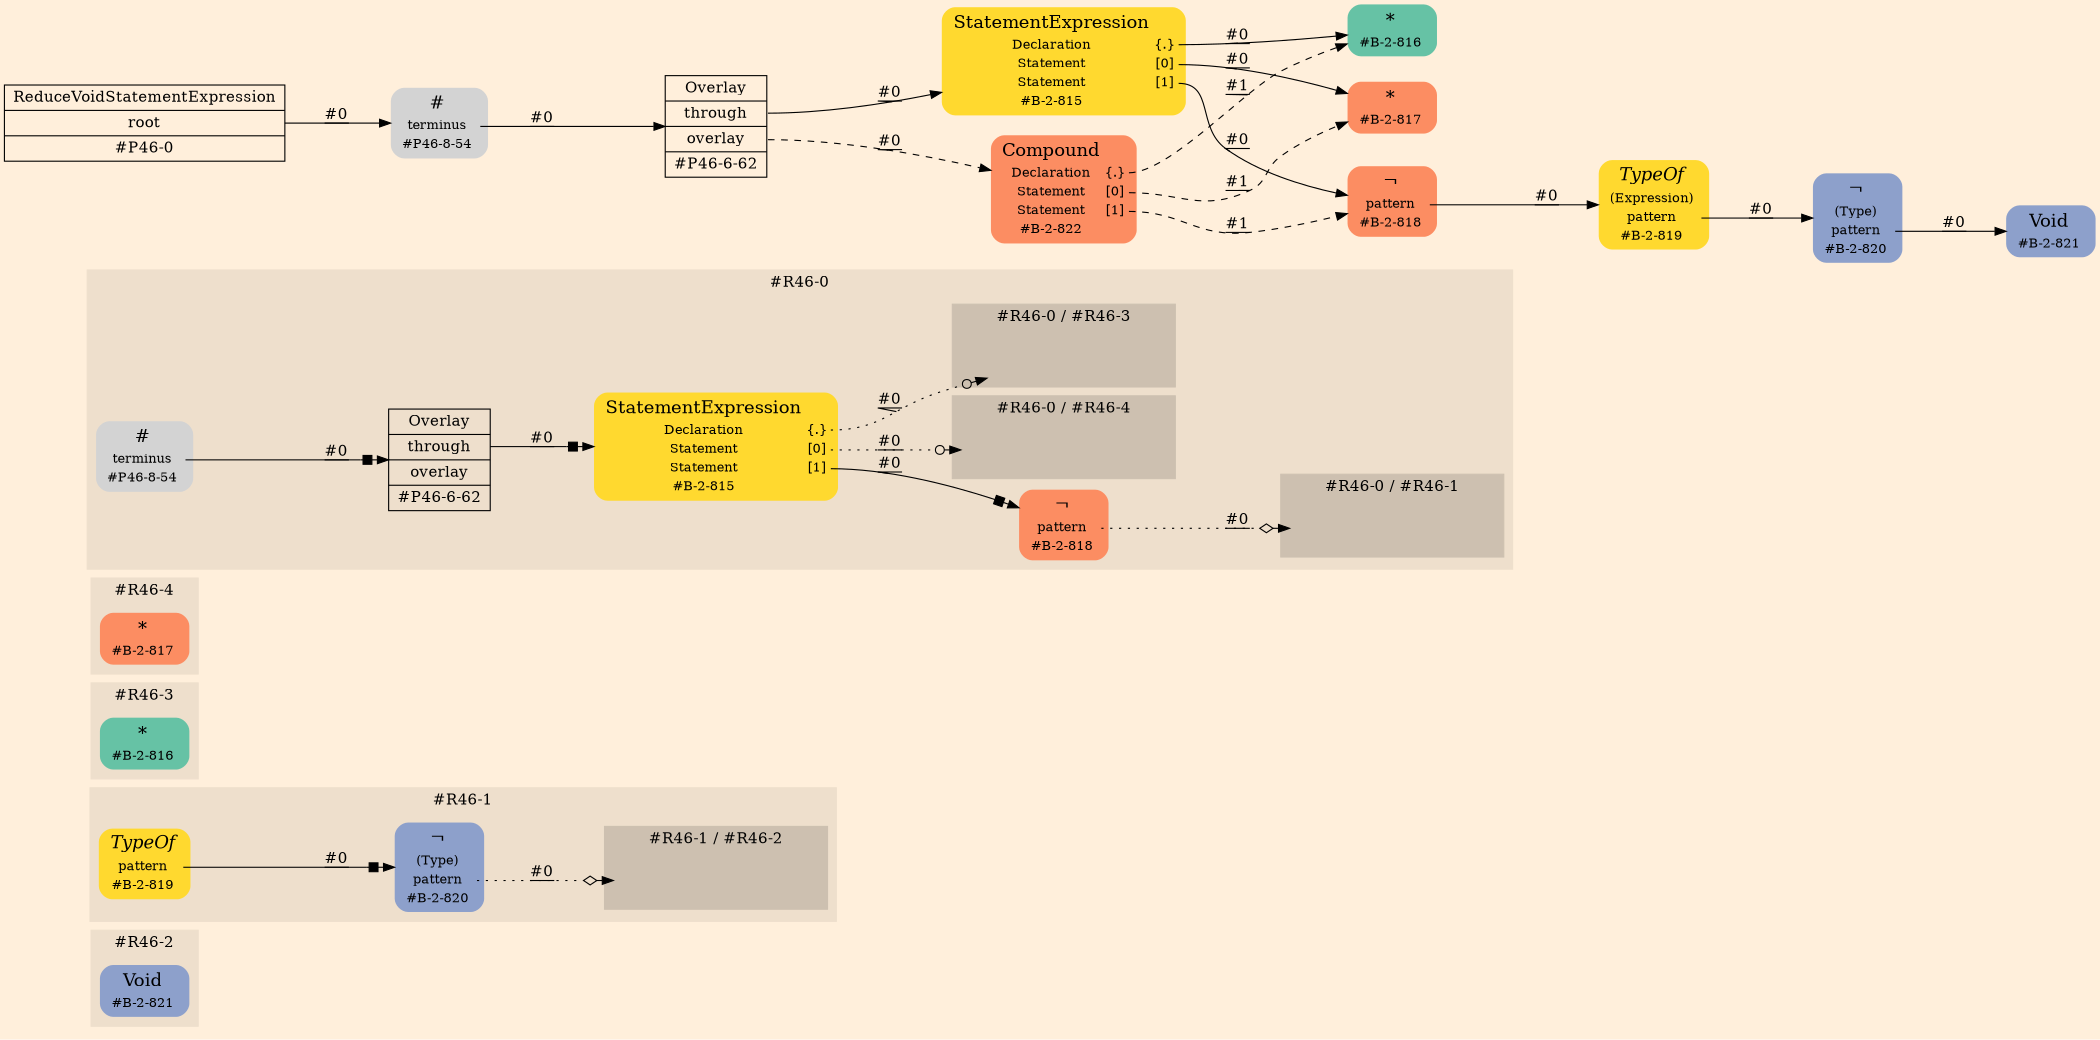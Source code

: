 digraph Inferno {
graph [
    rankdir = "LR"
    ranksep = 1.0
    size = "14,20"
    bgcolor = antiquewhite1
    color = black
    fontcolor = black
];
node [
];

// -------------------- figure #R46-2 --------------------
subgraph "cluster#R46-2" {
    label = "#R46-2"
    style = "filled"
    color = antiquewhite2
    "#R46-2 / #B-2-821" [
        shape = "plaintext"
        fillcolor = "/set28/3"
        label = <<TABLE BORDER="0" CELLBORDER="0" CELLSPACING="0">
         <TR><TD><FONT POINT-SIZE="16.0">Void</FONT></TD><TD></TD></TR>
         <TR><TD>#B-2-821</TD><TD PORT="port0"></TD></TR>
        </TABLE>>
        style = "rounded,filled"
        fontsize = "12"
    ];
    
}


// -------------------- figure #R46-1 --------------------
subgraph "cluster#R46-1" {
    label = "#R46-1"
    style = "filled"
    color = antiquewhite2
    "#R46-1 / #B-2-820" [
        shape = "plaintext"
        fillcolor = "/set28/3"
        label = <<TABLE BORDER="0" CELLBORDER="0" CELLSPACING="0">
         <TR><TD><FONT POINT-SIZE="16.0">¬</FONT></TD><TD></TD></TR>
         <TR><TD>(Type)</TD><TD PORT="port0"></TD></TR>
         <TR><TD>pattern</TD><TD PORT="port1"></TD></TR>
         <TR><TD>#B-2-820</TD><TD PORT="port2"></TD></TR>
        </TABLE>>
        style = "rounded,filled"
        fontsize = "12"
    ];
    
    "#R46-1 / #B-2-819" [
        shape = "plaintext"
        fillcolor = "/set28/6"
        label = <<TABLE BORDER="0" CELLBORDER="0" CELLSPACING="0">
         <TR><TD><FONT POINT-SIZE="16.0"><I>TypeOf</I></FONT></TD><TD></TD></TR>
         <TR><TD>pattern</TD><TD PORT="port0"></TD></TR>
         <TR><TD>#B-2-819</TD><TD PORT="port1"></TD></TR>
        </TABLE>>
        style = "rounded,filled"
        fontsize = "12"
    ];
    
    subgraph "cluster#R46-1 / #R46-2" {
        label = "#R46-1 / #R46-2"
        style = "filled"
        color = antiquewhite3
        "#R46-1 / #0 / #B-2-821" [
            shape = "none"
            style = "invisible"
        ];
        
    }
    
}


// -------------------- figure #R46-3 --------------------
subgraph "cluster#R46-3" {
    label = "#R46-3"
    style = "filled"
    color = antiquewhite2
    "#R46-3 / #B-2-816" [
        shape = "plaintext"
        fillcolor = "/set28/1"
        label = <<TABLE BORDER="0" CELLBORDER="0" CELLSPACING="0">
         <TR><TD><FONT POINT-SIZE="16.0">*</FONT></TD><TD></TD></TR>
         <TR><TD>#B-2-816</TD><TD PORT="port0"></TD></TR>
        </TABLE>>
        style = "rounded,filled"
        fontsize = "12"
    ];
    
}


// -------------------- figure #R46-4 --------------------
subgraph "cluster#R46-4" {
    label = "#R46-4"
    style = "filled"
    color = antiquewhite2
    "#R46-4 / #B-2-817" [
        shape = "plaintext"
        fillcolor = "/set28/2"
        label = <<TABLE BORDER="0" CELLBORDER="0" CELLSPACING="0">
         <TR><TD><FONT POINT-SIZE="16.0">*</FONT></TD><TD></TD></TR>
         <TR><TD>#B-2-817</TD><TD PORT="port0"></TD></TR>
        </TABLE>>
        style = "rounded,filled"
        fontsize = "12"
    ];
    
}


// -------------------- figure #R46-0 --------------------
subgraph "cluster#R46-0" {
    label = "#R46-0"
    style = "filled"
    color = antiquewhite2
    "#R46-0 / #B-2-818" [
        shape = "plaintext"
        fillcolor = "/set28/2"
        label = <<TABLE BORDER="0" CELLBORDER="0" CELLSPACING="0">
         <TR><TD><FONT POINT-SIZE="16.0">¬</FONT></TD><TD></TD></TR>
         <TR><TD>pattern</TD><TD PORT="port0"></TD></TR>
         <TR><TD>#B-2-818</TD><TD PORT="port1"></TD></TR>
        </TABLE>>
        style = "rounded,filled"
        fontsize = "12"
    ];
    
    "#R46-0 / #B-2-815" [
        shape = "plaintext"
        fillcolor = "/set28/6"
        label = <<TABLE BORDER="0" CELLBORDER="0" CELLSPACING="0">
         <TR><TD><FONT POINT-SIZE="16.0">StatementExpression</FONT></TD><TD></TD></TR>
         <TR><TD>Declaration</TD><TD PORT="port0">{.}</TD></TR>
         <TR><TD>Statement</TD><TD PORT="port1">[0]</TD></TR>
         <TR><TD>Statement</TD><TD PORT="port2">[1]</TD></TR>
         <TR><TD>#B-2-815</TD><TD PORT="port3"></TD></TR>
        </TABLE>>
        style = "rounded,filled"
        fontsize = "12"
    ];
    
    "#R46-0 / #P46-8-54" [
        shape = "plaintext"
        label = <<TABLE BORDER="0" CELLBORDER="0" CELLSPACING="0">
         <TR><TD><FONT POINT-SIZE="16.0">#</FONT></TD><TD></TD></TR>
         <TR><TD>terminus</TD><TD PORT="port0"></TD></TR>
         <TR><TD>#P46-8-54</TD><TD PORT="port1"></TD></TR>
        </TABLE>>
        style = "rounded,filled"
        fontsize = "12"
    ];
    
    "#R46-0 / #P46-6-62" [
        shape = "record"
        fillcolor = antiquewhite2
        label = "<fixed> Overlay | <port0> through | <port1> overlay | <port2> #P46-6-62"
        style = "filled"
        fontsize = "14"
        color = black
        fontcolor = black
    ];
    
    subgraph "cluster#R46-0 / #R46-4" {
        label = "#R46-0 / #R46-4"
        style = "filled"
        color = antiquewhite3
        "#R46-0 / #0 / #B-2-817" [
            shape = "none"
            style = "invisible"
        ];
        
    }
    
    subgraph "cluster#R46-0 / #R46-3" {
        label = "#R46-0 / #R46-3"
        style = "filled"
        color = antiquewhite3
        "#R46-0 / #0 / #B-2-816" [
            shape = "none"
            style = "invisible"
        ];
        
    }
    
    subgraph "cluster#R46-0 / #R46-1" {
        label = "#R46-0 / #R46-1"
        style = "filled"
        color = antiquewhite3
        "#R46-0 / #0 / #B-2-819" [
            shape = "none"
            style = "invisible"
        ];
        
    }
    
}


// -------------------- transformation figure --------------------
"CR#P46-0" [
    shape = "record"
    fillcolor = antiquewhite1
    label = "<fixed> ReduceVoidStatementExpression | <port0> root | <port1> #P46-0"
    style = "filled"
    fontsize = "14"
    color = black
    fontcolor = black
];

"#P46-8-54" [
    shape = "plaintext"
    label = <<TABLE BORDER="0" CELLBORDER="0" CELLSPACING="0">
     <TR><TD><FONT POINT-SIZE="16.0">#</FONT></TD><TD></TD></TR>
     <TR><TD>terminus</TD><TD PORT="port0"></TD></TR>
     <TR><TD>#P46-8-54</TD><TD PORT="port1"></TD></TR>
    </TABLE>>
    style = "rounded,filled"
    fontsize = "12"
];

"#P46-6-62" [
    shape = "record"
    fillcolor = antiquewhite1
    label = "<fixed> Overlay | <port0> through | <port1> overlay | <port2> #P46-6-62"
    style = "filled"
    fontsize = "14"
    color = black
    fontcolor = black
];

"#B-2-815" [
    shape = "plaintext"
    fillcolor = "/set28/6"
    label = <<TABLE BORDER="0" CELLBORDER="0" CELLSPACING="0">
     <TR><TD><FONT POINT-SIZE="16.0">StatementExpression</FONT></TD><TD></TD></TR>
     <TR><TD>Declaration</TD><TD PORT="port0">{.}</TD></TR>
     <TR><TD>Statement</TD><TD PORT="port1">[0]</TD></TR>
     <TR><TD>Statement</TD><TD PORT="port2">[1]</TD></TR>
     <TR><TD>#B-2-815</TD><TD PORT="port3"></TD></TR>
    </TABLE>>
    style = "rounded,filled"
    fontsize = "12"
];

"#B-2-816" [
    shape = "plaintext"
    fillcolor = "/set28/1"
    label = <<TABLE BORDER="0" CELLBORDER="0" CELLSPACING="0">
     <TR><TD><FONT POINT-SIZE="16.0">*</FONT></TD><TD></TD></TR>
     <TR><TD>#B-2-816</TD><TD PORT="port0"></TD></TR>
    </TABLE>>
    style = "rounded,filled"
    fontsize = "12"
];

"#B-2-817" [
    shape = "plaintext"
    fillcolor = "/set28/2"
    label = <<TABLE BORDER="0" CELLBORDER="0" CELLSPACING="0">
     <TR><TD><FONT POINT-SIZE="16.0">*</FONT></TD><TD></TD></TR>
     <TR><TD>#B-2-817</TD><TD PORT="port0"></TD></TR>
    </TABLE>>
    style = "rounded,filled"
    fontsize = "12"
];

"#B-2-818" [
    shape = "plaintext"
    fillcolor = "/set28/2"
    label = <<TABLE BORDER="0" CELLBORDER="0" CELLSPACING="0">
     <TR><TD><FONT POINT-SIZE="16.0">¬</FONT></TD><TD></TD></TR>
     <TR><TD>pattern</TD><TD PORT="port0"></TD></TR>
     <TR><TD>#B-2-818</TD><TD PORT="port1"></TD></TR>
    </TABLE>>
    style = "rounded,filled"
    fontsize = "12"
];

"#B-2-819" [
    shape = "plaintext"
    fillcolor = "/set28/6"
    label = <<TABLE BORDER="0" CELLBORDER="0" CELLSPACING="0">
     <TR><TD><FONT POINT-SIZE="16.0"><I>TypeOf</I></FONT></TD><TD></TD></TR>
     <TR><TD>(Expression)</TD><TD PORT="port0"></TD></TR>
     <TR><TD>pattern</TD><TD PORT="port1"></TD></TR>
     <TR><TD>#B-2-819</TD><TD PORT="port2"></TD></TR>
    </TABLE>>
    style = "rounded,filled"
    fontsize = "12"
];

"#B-2-820" [
    shape = "plaintext"
    fillcolor = "/set28/3"
    label = <<TABLE BORDER="0" CELLBORDER="0" CELLSPACING="0">
     <TR><TD><FONT POINT-SIZE="16.0">¬</FONT></TD><TD></TD></TR>
     <TR><TD>(Type)</TD><TD PORT="port0"></TD></TR>
     <TR><TD>pattern</TD><TD PORT="port1"></TD></TR>
     <TR><TD>#B-2-820</TD><TD PORT="port2"></TD></TR>
    </TABLE>>
    style = "rounded,filled"
    fontsize = "12"
];

"#B-2-821" [
    shape = "plaintext"
    fillcolor = "/set28/3"
    label = <<TABLE BORDER="0" CELLBORDER="0" CELLSPACING="0">
     <TR><TD><FONT POINT-SIZE="16.0">Void</FONT></TD><TD></TD></TR>
     <TR><TD>#B-2-821</TD><TD PORT="port0"></TD></TR>
    </TABLE>>
    style = "rounded,filled"
    fontsize = "12"
];

"#B-2-822" [
    shape = "plaintext"
    fillcolor = "/set28/2"
    label = <<TABLE BORDER="0" CELLBORDER="0" CELLSPACING="0">
     <TR><TD><FONT POINT-SIZE="16.0">Compound</FONT></TD><TD></TD></TR>
     <TR><TD>Declaration</TD><TD PORT="port0">{.}</TD></TR>
     <TR><TD>Statement</TD><TD PORT="port1">[0]</TD></TR>
     <TR><TD>Statement</TD><TD PORT="port2">[1]</TD></TR>
     <TR><TD>#B-2-822</TD><TD PORT="port3"></TD></TR>
    </TABLE>>
    style = "rounded,filled"
    fontsize = "12"
];


// -------------------- links --------------------
// links for block CR#P46-0
"CR#P46-0":port0 -> "#P46-8-54" [
    style="solid"
    label = "#0"
    decorate = true
    color = black
    fontcolor = black
];

// links for block #P46-8-54
"#P46-8-54":port0 -> "#P46-6-62" [
    style="solid"
    label = "#0"
    decorate = true
    color = black
    fontcolor = black
];

// links for block #P46-6-62
"#P46-6-62":port0 -> "#B-2-815" [
    style="solid"
    label = "#0"
    decorate = true
    color = black
    fontcolor = black
];

"#P46-6-62":port1 -> "#B-2-822" [
    style="dashed"
    label = "#0"
    decorate = true
    color = black
    fontcolor = black
];

// links for block #B-2-815
"#B-2-815":port0 -> "#B-2-816" [
    style="solid"
    label = "#0"
    decorate = true
    color = black
    fontcolor = black
];

"#B-2-815":port1 -> "#B-2-817" [
    style="solid"
    label = "#0"
    decorate = true
    color = black
    fontcolor = black
];

"#B-2-815":port2 -> "#B-2-818" [
    style="solid"
    label = "#0"
    decorate = true
    color = black
    fontcolor = black
];

// links for block #B-2-816
// links for block #B-2-817
// links for block #B-2-818
"#B-2-818":port0 -> "#B-2-819" [
    style="solid"
    label = "#0"
    decorate = true
    color = black
    fontcolor = black
];

// links for block #B-2-819
"#B-2-819":port1 -> "#B-2-820" [
    style="solid"
    label = "#0"
    decorate = true
    color = black
    fontcolor = black
];

// links for block #B-2-820
"#B-2-820":port1 -> "#B-2-821" [
    style="solid"
    label = "#0"
    decorate = true
    color = black
    fontcolor = black
];

// links for block #B-2-821
// links for block #B-2-822
"#B-2-822":port0 -> "#B-2-816" [
    style="dashed"
    label = "#1"
    decorate = true
    color = black
    fontcolor = black
];

"#B-2-822":port1 -> "#B-2-817" [
    style="dashed"
    label = "#1"
    decorate = true
    color = black
    fontcolor = black
];

"#B-2-822":port2 -> "#B-2-818" [
    style="dashed"
    label = "#1"
    decorate = true
    color = black
    fontcolor = black
];

// links for block #R46-0 / #B-2-818
"#R46-0 / #B-2-818":port0 -> "#R46-0 / #0 / #B-2-819" [
    style="dotted"
    arrowhead="normalnoneodiamond"
    label = "#0"
    decorate = true
    color = black
    fontcolor = black
];

// links for block #R46-0 / #B-2-815
"#R46-0 / #B-2-815":port0 -> "#R46-0 / #0 / #B-2-816" [
    style="dotted"
    arrowhead="normalnoneodot"
    label = "#0"
    decorate = true
    color = black
    fontcolor = black
];

"#R46-0 / #B-2-815":port1 -> "#R46-0 / #0 / #B-2-817" [
    style="dotted"
    arrowhead="normalnoneodot"
    label = "#0"
    decorate = true
    color = black
    fontcolor = black
];

"#R46-0 / #B-2-815":port2 -> "#R46-0 / #B-2-818" [
    style="solid"
    arrowhead="normalnonebox"
    label = "#0"
    decorate = true
    color = black
    fontcolor = black
];

// links for block #R46-0 / #P46-8-54
"#R46-0 / #P46-8-54":port0 -> "#R46-0 / #P46-6-62" [
    style="solid"
    arrowhead="normalnonebox"
    label = "#0"
    decorate = true
    color = black
    fontcolor = black
];

// links for block #R46-0 / #P46-6-62
"#R46-0 / #P46-6-62":port0 -> "#R46-0 / #B-2-815" [
    style="solid"
    arrowhead="normalnonebox"
    label = "#0"
    decorate = true
    color = black
    fontcolor = black
];

// links for block #R46-0 / #0 / #B-2-817
// links for block #R46-0 / #0 / #B-2-816
// links for block #R46-0 / #0 / #B-2-819
// links for block #R46-4 / #B-2-817
// links for block #R46-3 / #B-2-816
// links for block #R46-1 / #B-2-820
"#R46-1 / #B-2-820":port1 -> "#R46-1 / #0 / #B-2-821" [
    style="dotted"
    arrowhead="normalnoneodiamond"
    label = "#0"
    decorate = true
    color = black
    fontcolor = black
];

// links for block #R46-1 / #B-2-819
"#R46-1 / #B-2-819":port0 -> "#R46-1 / #B-2-820" [
    style="solid"
    arrowhead="normalnonebox"
    label = "#0"
    decorate = true
    color = black
    fontcolor = black
];

// links for block #R46-1 / #0 / #B-2-821
// links for block #R46-2 / #B-2-821
}
